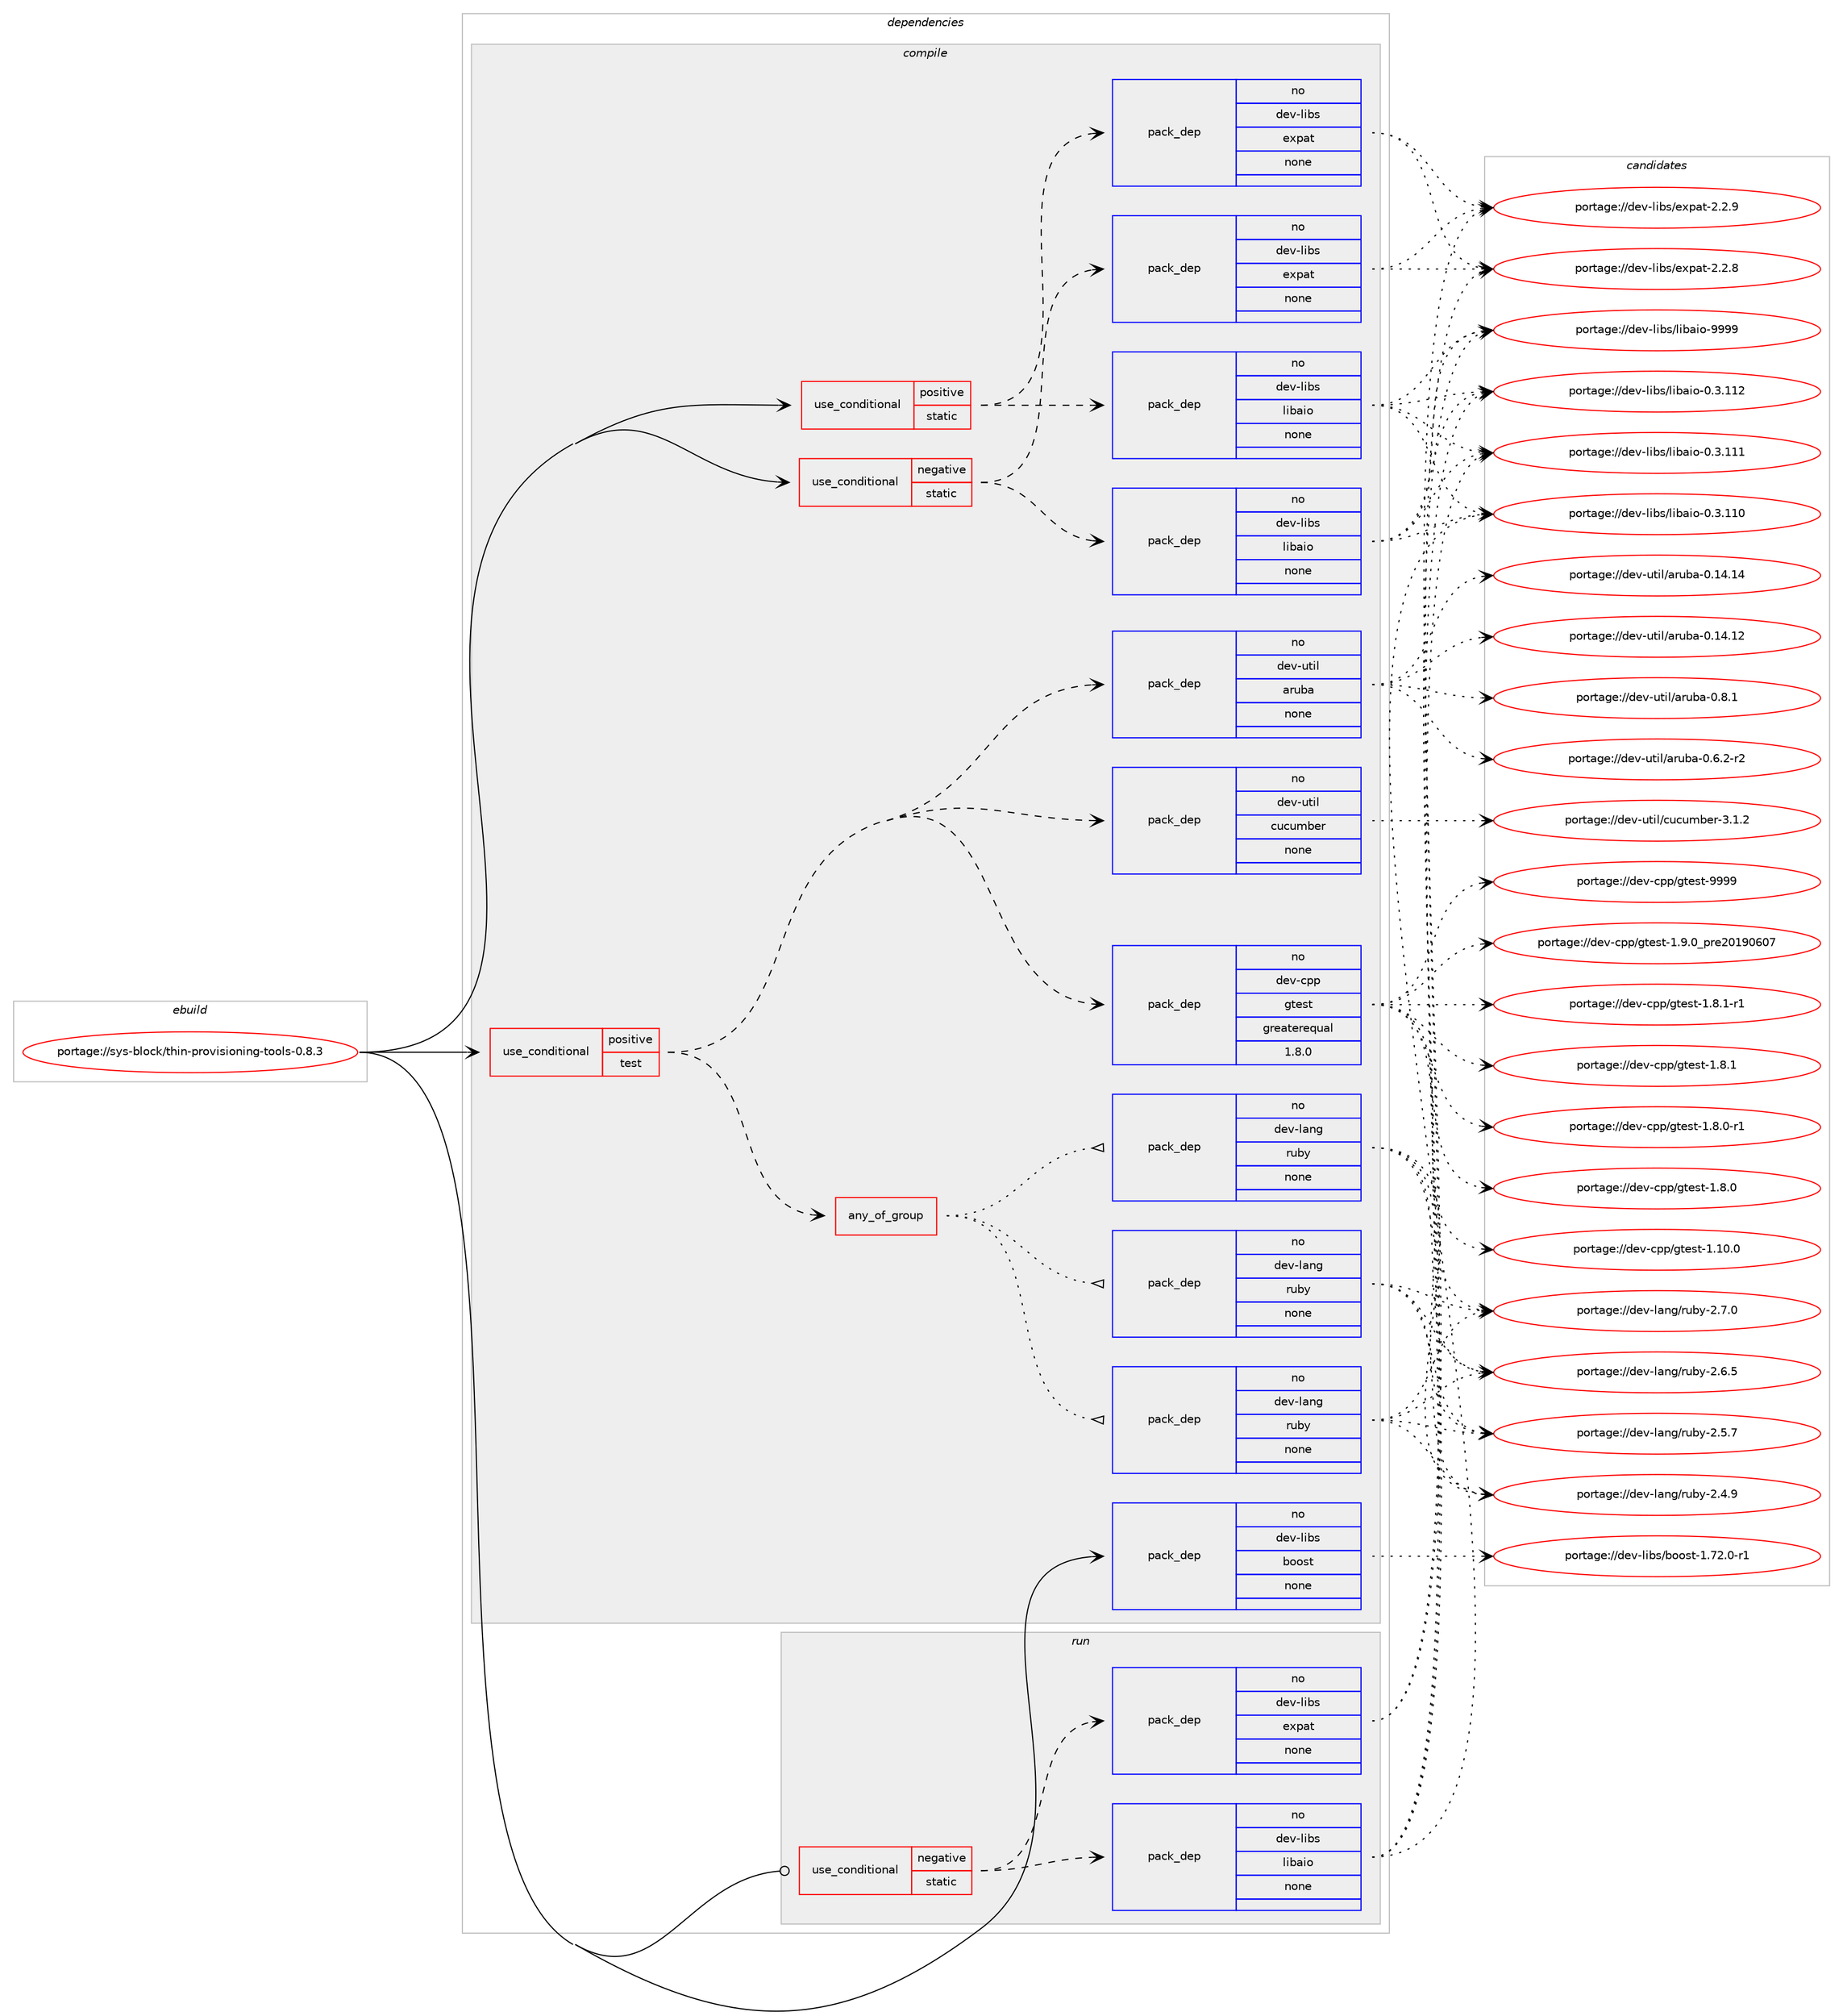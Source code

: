 digraph prolog {

# *************
# Graph options
# *************

newrank=true;
concentrate=true;
compound=true;
graph [rankdir=LR,fontname=Helvetica,fontsize=10,ranksep=1.5];#, ranksep=2.5, nodesep=0.2];
edge  [arrowhead=vee];
node  [fontname=Helvetica,fontsize=10];

# **********
# The ebuild
# **********

subgraph cluster_leftcol {
color=gray;
rank=same;
label=<<i>ebuild</i>>;
id [label="portage://sys-block/thin-provisioning-tools-0.8.3", color=red, width=4, href="../sys-block/thin-provisioning-tools-0.8.3.svg"];
}

# ****************
# The dependencies
# ****************

subgraph cluster_midcol {
color=gray;
label=<<i>dependencies</i>>;
subgraph cluster_compile {
fillcolor="#eeeeee";
style=filled;
label=<<i>compile</i>>;
subgraph cond11701 {
dependency57654 [label=<<TABLE BORDER="0" CELLBORDER="1" CELLSPACING="0" CELLPADDING="4"><TR><TD ROWSPAN="3" CELLPADDING="10">use_conditional</TD></TR><TR><TD>negative</TD></TR><TR><TD>static</TD></TR></TABLE>>, shape=none, color=red];
subgraph pack44743 {
dependency57655 [label=<<TABLE BORDER="0" CELLBORDER="1" CELLSPACING="0" CELLPADDING="4" WIDTH="220"><TR><TD ROWSPAN="6" CELLPADDING="30">pack_dep</TD></TR><TR><TD WIDTH="110">no</TD></TR><TR><TD>dev-libs</TD></TR><TR><TD>expat</TD></TR><TR><TD>none</TD></TR><TR><TD></TD></TR></TABLE>>, shape=none, color=blue];
}
dependency57654:e -> dependency57655:w [weight=20,style="dashed",arrowhead="vee"];
subgraph pack44744 {
dependency57656 [label=<<TABLE BORDER="0" CELLBORDER="1" CELLSPACING="0" CELLPADDING="4" WIDTH="220"><TR><TD ROWSPAN="6" CELLPADDING="30">pack_dep</TD></TR><TR><TD WIDTH="110">no</TD></TR><TR><TD>dev-libs</TD></TR><TR><TD>libaio</TD></TR><TR><TD>none</TD></TR><TR><TD></TD></TR></TABLE>>, shape=none, color=blue];
}
dependency57654:e -> dependency57656:w [weight=20,style="dashed",arrowhead="vee"];
}
id:e -> dependency57654:w [weight=20,style="solid",arrowhead="vee"];
subgraph cond11702 {
dependency57657 [label=<<TABLE BORDER="0" CELLBORDER="1" CELLSPACING="0" CELLPADDING="4"><TR><TD ROWSPAN="3" CELLPADDING="10">use_conditional</TD></TR><TR><TD>positive</TD></TR><TR><TD>static</TD></TR></TABLE>>, shape=none, color=red];
subgraph pack44745 {
dependency57658 [label=<<TABLE BORDER="0" CELLBORDER="1" CELLSPACING="0" CELLPADDING="4" WIDTH="220"><TR><TD ROWSPAN="6" CELLPADDING="30">pack_dep</TD></TR><TR><TD WIDTH="110">no</TD></TR><TR><TD>dev-libs</TD></TR><TR><TD>expat</TD></TR><TR><TD>none</TD></TR><TR><TD></TD></TR></TABLE>>, shape=none, color=blue];
}
dependency57657:e -> dependency57658:w [weight=20,style="dashed",arrowhead="vee"];
subgraph pack44746 {
dependency57659 [label=<<TABLE BORDER="0" CELLBORDER="1" CELLSPACING="0" CELLPADDING="4" WIDTH="220"><TR><TD ROWSPAN="6" CELLPADDING="30">pack_dep</TD></TR><TR><TD WIDTH="110">no</TD></TR><TR><TD>dev-libs</TD></TR><TR><TD>libaio</TD></TR><TR><TD>none</TD></TR><TR><TD></TD></TR></TABLE>>, shape=none, color=blue];
}
dependency57657:e -> dependency57659:w [weight=20,style="dashed",arrowhead="vee"];
}
id:e -> dependency57657:w [weight=20,style="solid",arrowhead="vee"];
subgraph cond11703 {
dependency57660 [label=<<TABLE BORDER="0" CELLBORDER="1" CELLSPACING="0" CELLPADDING="4"><TR><TD ROWSPAN="3" CELLPADDING="10">use_conditional</TD></TR><TR><TD>positive</TD></TR><TR><TD>test</TD></TR></TABLE>>, shape=none, color=red];
subgraph any1139 {
dependency57661 [label=<<TABLE BORDER="0" CELLBORDER="1" CELLSPACING="0" CELLPADDING="4"><TR><TD CELLPADDING="10">any_of_group</TD></TR></TABLE>>, shape=none, color=red];subgraph pack44747 {
dependency57662 [label=<<TABLE BORDER="0" CELLBORDER="1" CELLSPACING="0" CELLPADDING="4" WIDTH="220"><TR><TD ROWSPAN="6" CELLPADDING="30">pack_dep</TD></TR><TR><TD WIDTH="110">no</TD></TR><TR><TD>dev-lang</TD></TR><TR><TD>ruby</TD></TR><TR><TD>none</TD></TR><TR><TD></TD></TR></TABLE>>, shape=none, color=blue];
}
dependency57661:e -> dependency57662:w [weight=20,style="dotted",arrowhead="oinv"];
subgraph pack44748 {
dependency57663 [label=<<TABLE BORDER="0" CELLBORDER="1" CELLSPACING="0" CELLPADDING="4" WIDTH="220"><TR><TD ROWSPAN="6" CELLPADDING="30">pack_dep</TD></TR><TR><TD WIDTH="110">no</TD></TR><TR><TD>dev-lang</TD></TR><TR><TD>ruby</TD></TR><TR><TD>none</TD></TR><TR><TD></TD></TR></TABLE>>, shape=none, color=blue];
}
dependency57661:e -> dependency57663:w [weight=20,style="dotted",arrowhead="oinv"];
subgraph pack44749 {
dependency57664 [label=<<TABLE BORDER="0" CELLBORDER="1" CELLSPACING="0" CELLPADDING="4" WIDTH="220"><TR><TD ROWSPAN="6" CELLPADDING="30">pack_dep</TD></TR><TR><TD WIDTH="110">no</TD></TR><TR><TD>dev-lang</TD></TR><TR><TD>ruby</TD></TR><TR><TD>none</TD></TR><TR><TD></TD></TR></TABLE>>, shape=none, color=blue];
}
dependency57661:e -> dependency57664:w [weight=20,style="dotted",arrowhead="oinv"];
}
dependency57660:e -> dependency57661:w [weight=20,style="dashed",arrowhead="vee"];
subgraph pack44750 {
dependency57665 [label=<<TABLE BORDER="0" CELLBORDER="1" CELLSPACING="0" CELLPADDING="4" WIDTH="220"><TR><TD ROWSPAN="6" CELLPADDING="30">pack_dep</TD></TR><TR><TD WIDTH="110">no</TD></TR><TR><TD>dev-cpp</TD></TR><TR><TD>gtest</TD></TR><TR><TD>greaterequal</TD></TR><TR><TD>1.8.0</TD></TR></TABLE>>, shape=none, color=blue];
}
dependency57660:e -> dependency57665:w [weight=20,style="dashed",arrowhead="vee"];
subgraph pack44751 {
dependency57666 [label=<<TABLE BORDER="0" CELLBORDER="1" CELLSPACING="0" CELLPADDING="4" WIDTH="220"><TR><TD ROWSPAN="6" CELLPADDING="30">pack_dep</TD></TR><TR><TD WIDTH="110">no</TD></TR><TR><TD>dev-util</TD></TR><TR><TD>cucumber</TD></TR><TR><TD>none</TD></TR><TR><TD></TD></TR></TABLE>>, shape=none, color=blue];
}
dependency57660:e -> dependency57666:w [weight=20,style="dashed",arrowhead="vee"];
subgraph pack44752 {
dependency57667 [label=<<TABLE BORDER="0" CELLBORDER="1" CELLSPACING="0" CELLPADDING="4" WIDTH="220"><TR><TD ROWSPAN="6" CELLPADDING="30">pack_dep</TD></TR><TR><TD WIDTH="110">no</TD></TR><TR><TD>dev-util</TD></TR><TR><TD>aruba</TD></TR><TR><TD>none</TD></TR><TR><TD></TD></TR></TABLE>>, shape=none, color=blue];
}
dependency57660:e -> dependency57667:w [weight=20,style="dashed",arrowhead="vee"];
}
id:e -> dependency57660:w [weight=20,style="solid",arrowhead="vee"];
subgraph pack44753 {
dependency57668 [label=<<TABLE BORDER="0" CELLBORDER="1" CELLSPACING="0" CELLPADDING="4" WIDTH="220"><TR><TD ROWSPAN="6" CELLPADDING="30">pack_dep</TD></TR><TR><TD WIDTH="110">no</TD></TR><TR><TD>dev-libs</TD></TR><TR><TD>boost</TD></TR><TR><TD>none</TD></TR><TR><TD></TD></TR></TABLE>>, shape=none, color=blue];
}
id:e -> dependency57668:w [weight=20,style="solid",arrowhead="vee"];
}
subgraph cluster_compileandrun {
fillcolor="#eeeeee";
style=filled;
label=<<i>compile and run</i>>;
}
subgraph cluster_run {
fillcolor="#eeeeee";
style=filled;
label=<<i>run</i>>;
subgraph cond11704 {
dependency57669 [label=<<TABLE BORDER="0" CELLBORDER="1" CELLSPACING="0" CELLPADDING="4"><TR><TD ROWSPAN="3" CELLPADDING="10">use_conditional</TD></TR><TR><TD>negative</TD></TR><TR><TD>static</TD></TR></TABLE>>, shape=none, color=red];
subgraph pack44754 {
dependency57670 [label=<<TABLE BORDER="0" CELLBORDER="1" CELLSPACING="0" CELLPADDING="4" WIDTH="220"><TR><TD ROWSPAN="6" CELLPADDING="30">pack_dep</TD></TR><TR><TD WIDTH="110">no</TD></TR><TR><TD>dev-libs</TD></TR><TR><TD>expat</TD></TR><TR><TD>none</TD></TR><TR><TD></TD></TR></TABLE>>, shape=none, color=blue];
}
dependency57669:e -> dependency57670:w [weight=20,style="dashed",arrowhead="vee"];
subgraph pack44755 {
dependency57671 [label=<<TABLE BORDER="0" CELLBORDER="1" CELLSPACING="0" CELLPADDING="4" WIDTH="220"><TR><TD ROWSPAN="6" CELLPADDING="30">pack_dep</TD></TR><TR><TD WIDTH="110">no</TD></TR><TR><TD>dev-libs</TD></TR><TR><TD>libaio</TD></TR><TR><TD>none</TD></TR><TR><TD></TD></TR></TABLE>>, shape=none, color=blue];
}
dependency57669:e -> dependency57671:w [weight=20,style="dashed",arrowhead="vee"];
}
id:e -> dependency57669:w [weight=20,style="solid",arrowhead="odot"];
}
}

# **************
# The candidates
# **************

subgraph cluster_choices {
rank=same;
color=gray;
label=<<i>candidates</i>>;

subgraph choice44743 {
color=black;
nodesep=1;
choice10010111845108105981154710112011297116455046504657 [label="portage://dev-libs/expat-2.2.9", color=red, width=4,href="../dev-libs/expat-2.2.9.svg"];
choice10010111845108105981154710112011297116455046504656 [label="portage://dev-libs/expat-2.2.8", color=red, width=4,href="../dev-libs/expat-2.2.8.svg"];
dependency57655:e -> choice10010111845108105981154710112011297116455046504657:w [style=dotted,weight="100"];
dependency57655:e -> choice10010111845108105981154710112011297116455046504656:w [style=dotted,weight="100"];
}
subgraph choice44744 {
color=black;
nodesep=1;
choice10010111845108105981154710810598971051114557575757 [label="portage://dev-libs/libaio-9999", color=red, width=4,href="../dev-libs/libaio-9999.svg"];
choice10010111845108105981154710810598971051114548465146494950 [label="portage://dev-libs/libaio-0.3.112", color=red, width=4,href="../dev-libs/libaio-0.3.112.svg"];
choice10010111845108105981154710810598971051114548465146494949 [label="portage://dev-libs/libaio-0.3.111", color=red, width=4,href="../dev-libs/libaio-0.3.111.svg"];
choice10010111845108105981154710810598971051114548465146494948 [label="portage://dev-libs/libaio-0.3.110", color=red, width=4,href="../dev-libs/libaio-0.3.110.svg"];
dependency57656:e -> choice10010111845108105981154710810598971051114557575757:w [style=dotted,weight="100"];
dependency57656:e -> choice10010111845108105981154710810598971051114548465146494950:w [style=dotted,weight="100"];
dependency57656:e -> choice10010111845108105981154710810598971051114548465146494949:w [style=dotted,weight="100"];
dependency57656:e -> choice10010111845108105981154710810598971051114548465146494948:w [style=dotted,weight="100"];
}
subgraph choice44745 {
color=black;
nodesep=1;
choice10010111845108105981154710112011297116455046504657 [label="portage://dev-libs/expat-2.2.9", color=red, width=4,href="../dev-libs/expat-2.2.9.svg"];
choice10010111845108105981154710112011297116455046504656 [label="portage://dev-libs/expat-2.2.8", color=red, width=4,href="../dev-libs/expat-2.2.8.svg"];
dependency57658:e -> choice10010111845108105981154710112011297116455046504657:w [style=dotted,weight="100"];
dependency57658:e -> choice10010111845108105981154710112011297116455046504656:w [style=dotted,weight="100"];
}
subgraph choice44746 {
color=black;
nodesep=1;
choice10010111845108105981154710810598971051114557575757 [label="portage://dev-libs/libaio-9999", color=red, width=4,href="../dev-libs/libaio-9999.svg"];
choice10010111845108105981154710810598971051114548465146494950 [label="portage://dev-libs/libaio-0.3.112", color=red, width=4,href="../dev-libs/libaio-0.3.112.svg"];
choice10010111845108105981154710810598971051114548465146494949 [label="portage://dev-libs/libaio-0.3.111", color=red, width=4,href="../dev-libs/libaio-0.3.111.svg"];
choice10010111845108105981154710810598971051114548465146494948 [label="portage://dev-libs/libaio-0.3.110", color=red, width=4,href="../dev-libs/libaio-0.3.110.svg"];
dependency57659:e -> choice10010111845108105981154710810598971051114557575757:w [style=dotted,weight="100"];
dependency57659:e -> choice10010111845108105981154710810598971051114548465146494950:w [style=dotted,weight="100"];
dependency57659:e -> choice10010111845108105981154710810598971051114548465146494949:w [style=dotted,weight="100"];
dependency57659:e -> choice10010111845108105981154710810598971051114548465146494948:w [style=dotted,weight="100"];
}
subgraph choice44747 {
color=black;
nodesep=1;
choice10010111845108971101034711411798121455046554648 [label="portage://dev-lang/ruby-2.7.0", color=red, width=4,href="../dev-lang/ruby-2.7.0.svg"];
choice10010111845108971101034711411798121455046544653 [label="portage://dev-lang/ruby-2.6.5", color=red, width=4,href="../dev-lang/ruby-2.6.5.svg"];
choice10010111845108971101034711411798121455046534655 [label="portage://dev-lang/ruby-2.5.7", color=red, width=4,href="../dev-lang/ruby-2.5.7.svg"];
choice10010111845108971101034711411798121455046524657 [label="portage://dev-lang/ruby-2.4.9", color=red, width=4,href="../dev-lang/ruby-2.4.9.svg"];
dependency57662:e -> choice10010111845108971101034711411798121455046554648:w [style=dotted,weight="100"];
dependency57662:e -> choice10010111845108971101034711411798121455046544653:w [style=dotted,weight="100"];
dependency57662:e -> choice10010111845108971101034711411798121455046534655:w [style=dotted,weight="100"];
dependency57662:e -> choice10010111845108971101034711411798121455046524657:w [style=dotted,weight="100"];
}
subgraph choice44748 {
color=black;
nodesep=1;
choice10010111845108971101034711411798121455046554648 [label="portage://dev-lang/ruby-2.7.0", color=red, width=4,href="../dev-lang/ruby-2.7.0.svg"];
choice10010111845108971101034711411798121455046544653 [label="portage://dev-lang/ruby-2.6.5", color=red, width=4,href="../dev-lang/ruby-2.6.5.svg"];
choice10010111845108971101034711411798121455046534655 [label="portage://dev-lang/ruby-2.5.7", color=red, width=4,href="../dev-lang/ruby-2.5.7.svg"];
choice10010111845108971101034711411798121455046524657 [label="portage://dev-lang/ruby-2.4.9", color=red, width=4,href="../dev-lang/ruby-2.4.9.svg"];
dependency57663:e -> choice10010111845108971101034711411798121455046554648:w [style=dotted,weight="100"];
dependency57663:e -> choice10010111845108971101034711411798121455046544653:w [style=dotted,weight="100"];
dependency57663:e -> choice10010111845108971101034711411798121455046534655:w [style=dotted,weight="100"];
dependency57663:e -> choice10010111845108971101034711411798121455046524657:w [style=dotted,weight="100"];
}
subgraph choice44749 {
color=black;
nodesep=1;
choice10010111845108971101034711411798121455046554648 [label="portage://dev-lang/ruby-2.7.0", color=red, width=4,href="../dev-lang/ruby-2.7.0.svg"];
choice10010111845108971101034711411798121455046544653 [label="portage://dev-lang/ruby-2.6.5", color=red, width=4,href="../dev-lang/ruby-2.6.5.svg"];
choice10010111845108971101034711411798121455046534655 [label="portage://dev-lang/ruby-2.5.7", color=red, width=4,href="../dev-lang/ruby-2.5.7.svg"];
choice10010111845108971101034711411798121455046524657 [label="portage://dev-lang/ruby-2.4.9", color=red, width=4,href="../dev-lang/ruby-2.4.9.svg"];
dependency57664:e -> choice10010111845108971101034711411798121455046554648:w [style=dotted,weight="100"];
dependency57664:e -> choice10010111845108971101034711411798121455046544653:w [style=dotted,weight="100"];
dependency57664:e -> choice10010111845108971101034711411798121455046534655:w [style=dotted,weight="100"];
dependency57664:e -> choice10010111845108971101034711411798121455046524657:w [style=dotted,weight="100"];
}
subgraph choice44750 {
color=black;
nodesep=1;
choice1001011184599112112471031161011151164557575757 [label="portage://dev-cpp/gtest-9999", color=red, width=4,href="../dev-cpp/gtest-9999.svg"];
choice100101118459911211247103116101115116454946574648951121141015048495748544855 [label="portage://dev-cpp/gtest-1.9.0_pre20190607", color=red, width=4,href="../dev-cpp/gtest-1.9.0_pre20190607.svg"];
choice1001011184599112112471031161011151164549465646494511449 [label="portage://dev-cpp/gtest-1.8.1-r1", color=red, width=4,href="../dev-cpp/gtest-1.8.1-r1.svg"];
choice100101118459911211247103116101115116454946564649 [label="portage://dev-cpp/gtest-1.8.1", color=red, width=4,href="../dev-cpp/gtest-1.8.1.svg"];
choice1001011184599112112471031161011151164549465646484511449 [label="portage://dev-cpp/gtest-1.8.0-r1", color=red, width=4,href="../dev-cpp/gtest-1.8.0-r1.svg"];
choice100101118459911211247103116101115116454946564648 [label="portage://dev-cpp/gtest-1.8.0", color=red, width=4,href="../dev-cpp/gtest-1.8.0.svg"];
choice10010111845991121124710311610111511645494649484648 [label="portage://dev-cpp/gtest-1.10.0", color=red, width=4,href="../dev-cpp/gtest-1.10.0.svg"];
dependency57665:e -> choice1001011184599112112471031161011151164557575757:w [style=dotted,weight="100"];
dependency57665:e -> choice100101118459911211247103116101115116454946574648951121141015048495748544855:w [style=dotted,weight="100"];
dependency57665:e -> choice1001011184599112112471031161011151164549465646494511449:w [style=dotted,weight="100"];
dependency57665:e -> choice100101118459911211247103116101115116454946564649:w [style=dotted,weight="100"];
dependency57665:e -> choice1001011184599112112471031161011151164549465646484511449:w [style=dotted,weight="100"];
dependency57665:e -> choice100101118459911211247103116101115116454946564648:w [style=dotted,weight="100"];
dependency57665:e -> choice10010111845991121124710311610111511645494649484648:w [style=dotted,weight="100"];
}
subgraph choice44751 {
color=black;
nodesep=1;
choice1001011184511711610510847991179911710998101114455146494650 [label="portage://dev-util/cucumber-3.1.2", color=red, width=4,href="../dev-util/cucumber-3.1.2.svg"];
dependency57666:e -> choice1001011184511711610510847991179911710998101114455146494650:w [style=dotted,weight="100"];
}
subgraph choice44752 {
color=black;
nodesep=1;
choice1001011184511711610510847971141179897454846564649 [label="portage://dev-util/aruba-0.8.1", color=red, width=4,href="../dev-util/aruba-0.8.1.svg"];
choice10010111845117116105108479711411798974548465446504511450 [label="portage://dev-util/aruba-0.6.2-r2", color=red, width=4,href="../dev-util/aruba-0.6.2-r2.svg"];
choice10010111845117116105108479711411798974548464952464952 [label="portage://dev-util/aruba-0.14.14", color=red, width=4,href="../dev-util/aruba-0.14.14.svg"];
choice10010111845117116105108479711411798974548464952464950 [label="portage://dev-util/aruba-0.14.12", color=red, width=4,href="../dev-util/aruba-0.14.12.svg"];
dependency57667:e -> choice1001011184511711610510847971141179897454846564649:w [style=dotted,weight="100"];
dependency57667:e -> choice10010111845117116105108479711411798974548465446504511450:w [style=dotted,weight="100"];
dependency57667:e -> choice10010111845117116105108479711411798974548464952464952:w [style=dotted,weight="100"];
dependency57667:e -> choice10010111845117116105108479711411798974548464952464950:w [style=dotted,weight="100"];
}
subgraph choice44753 {
color=black;
nodesep=1;
choice10010111845108105981154798111111115116454946555046484511449 [label="portage://dev-libs/boost-1.72.0-r1", color=red, width=4,href="../dev-libs/boost-1.72.0-r1.svg"];
dependency57668:e -> choice10010111845108105981154798111111115116454946555046484511449:w [style=dotted,weight="100"];
}
subgraph choice44754 {
color=black;
nodesep=1;
choice10010111845108105981154710112011297116455046504657 [label="portage://dev-libs/expat-2.2.9", color=red, width=4,href="../dev-libs/expat-2.2.9.svg"];
choice10010111845108105981154710112011297116455046504656 [label="portage://dev-libs/expat-2.2.8", color=red, width=4,href="../dev-libs/expat-2.2.8.svg"];
dependency57670:e -> choice10010111845108105981154710112011297116455046504657:w [style=dotted,weight="100"];
dependency57670:e -> choice10010111845108105981154710112011297116455046504656:w [style=dotted,weight="100"];
}
subgraph choice44755 {
color=black;
nodesep=1;
choice10010111845108105981154710810598971051114557575757 [label="portage://dev-libs/libaio-9999", color=red, width=4,href="../dev-libs/libaio-9999.svg"];
choice10010111845108105981154710810598971051114548465146494950 [label="portage://dev-libs/libaio-0.3.112", color=red, width=4,href="../dev-libs/libaio-0.3.112.svg"];
choice10010111845108105981154710810598971051114548465146494949 [label="portage://dev-libs/libaio-0.3.111", color=red, width=4,href="../dev-libs/libaio-0.3.111.svg"];
choice10010111845108105981154710810598971051114548465146494948 [label="portage://dev-libs/libaio-0.3.110", color=red, width=4,href="../dev-libs/libaio-0.3.110.svg"];
dependency57671:e -> choice10010111845108105981154710810598971051114557575757:w [style=dotted,weight="100"];
dependency57671:e -> choice10010111845108105981154710810598971051114548465146494950:w [style=dotted,weight="100"];
dependency57671:e -> choice10010111845108105981154710810598971051114548465146494949:w [style=dotted,weight="100"];
dependency57671:e -> choice10010111845108105981154710810598971051114548465146494948:w [style=dotted,weight="100"];
}
}

}
